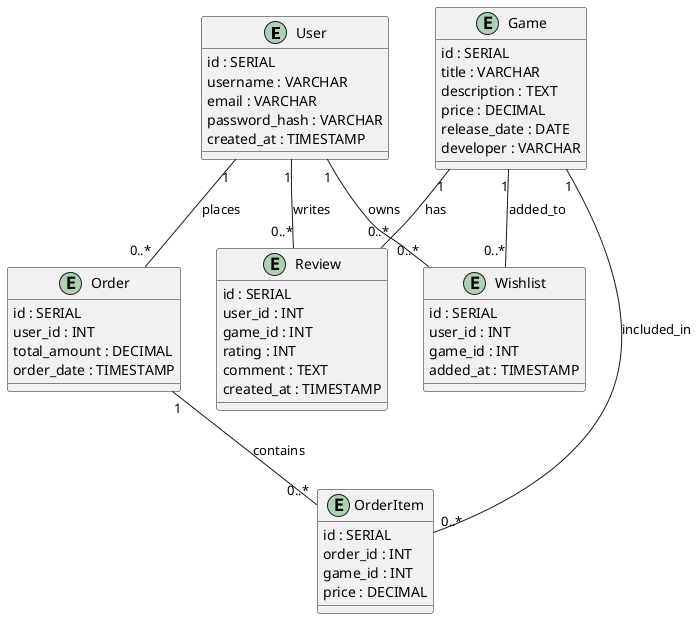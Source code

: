 = Domain Model Diagram
:plantuml:

[plantuml, domain-model, png]
----
@startuml

entity User {
  id : SERIAL
  username : VARCHAR
  email : VARCHAR
  password_hash : VARCHAR
  created_at : TIMESTAMP
}

entity Game {
  id : SERIAL
  title : VARCHAR
  description : TEXT
  price : DECIMAL
  release_date : DATE
  developer : VARCHAR
}

entity Review {
  id : SERIAL
  user_id : INT
  game_id : INT
  rating : INT
  comment : TEXT
  created_at : TIMESTAMP
}

entity Order {
  id : SERIAL
  user_id : INT
  total_amount : DECIMAL
  order_date : TIMESTAMP
}

entity OrderItem {
  id : SERIAL
  order_id : INT
  game_id : INT
  price : DECIMAL
}

entity Wishlist {
  id : SERIAL
  user_id : INT
  game_id : INT
  added_at : TIMESTAMP
}

' Relationships with 1..* notation
User "1" -- "0..*" Review : writes
Game "1" -- "0..*" Review : has

User "1" -- "0..*" Order : places
Order "1" -- "0..*" OrderItem : contains
Game "1" -- "0..*" OrderItem : included_in

User "1" -- "0..*" Wishlist : owns
Game "1" -- "0..*" Wishlist : added_to

@enduml
----
